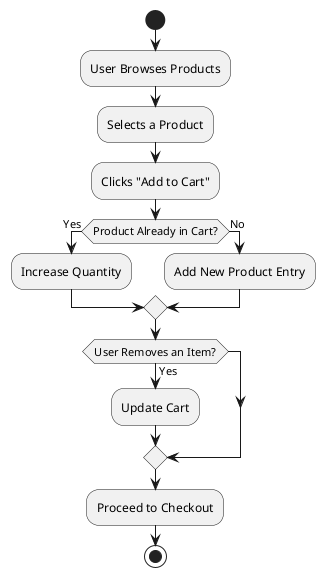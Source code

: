 @startuml
start
:User Browses Products;
:Selects a Product;
:Clicks "Add to Cart";
if (Product Already in Cart?) then (Yes)
    :Increase Quantity;
else (No)
    :Add New Product Entry;
endif
if (User Removes an Item?) then (Yes)
    :Update Cart;
endif
:Proceed to Checkout;
stop
@enduml
